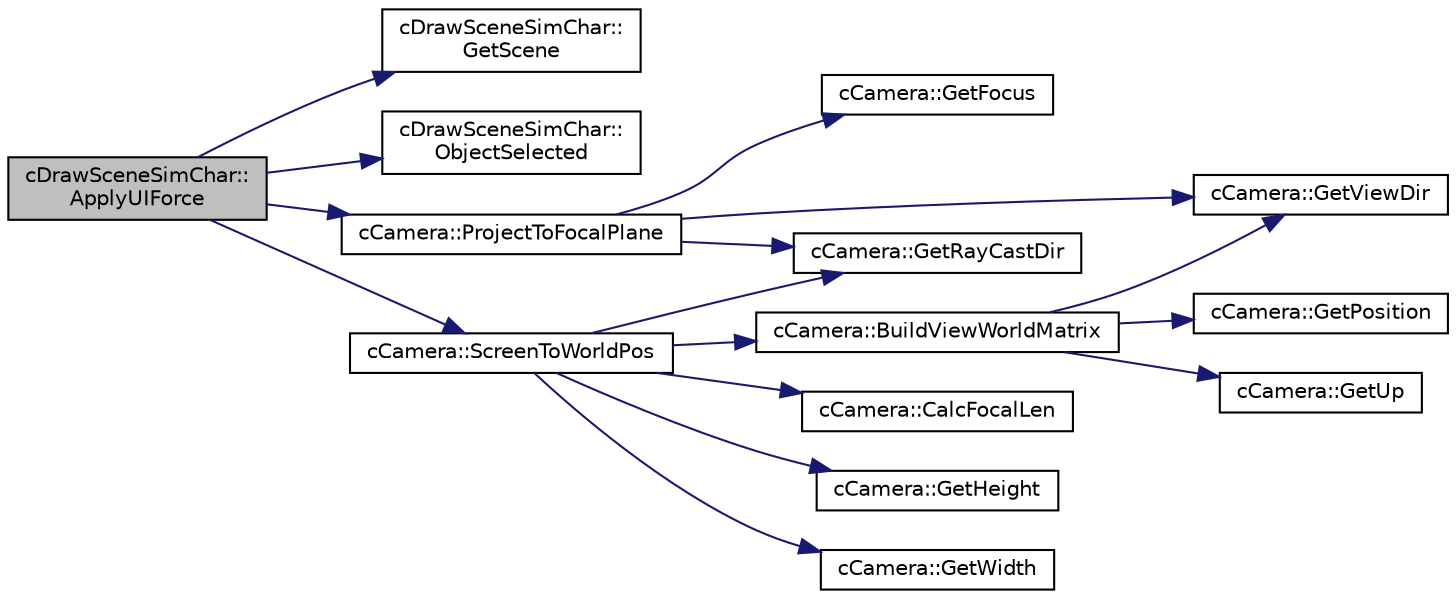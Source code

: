 digraph "cDrawSceneSimChar::ApplyUIForce"
{
 // LATEX_PDF_SIZE
  edge [fontname="Helvetica",fontsize="10",labelfontname="Helvetica",labelfontsize="10"];
  node [fontname="Helvetica",fontsize="10",shape=record];
  rankdir="LR";
  Node1 [label="cDrawSceneSimChar::\lApplyUIForce",height=0.2,width=0.4,color="black", fillcolor="grey75", style="filled", fontcolor="black",tooltip=" "];
  Node1 -> Node2 [color="midnightblue",fontsize="10",style="solid",fontname="Helvetica"];
  Node2 [label="cDrawSceneSimChar::\lGetScene",height=0.2,width=0.4,color="black", fillcolor="white", style="filled",URL="$classc_draw_scene_sim_char.html#ae04276569fbb00407a1341cf23c764ad",tooltip=" "];
  Node1 -> Node3 [color="midnightblue",fontsize="10",style="solid",fontname="Helvetica"];
  Node3 [label="cDrawSceneSimChar::\lObjectSelected",height=0.2,width=0.4,color="black", fillcolor="white", style="filled",URL="$classc_draw_scene_sim_char.html#a4662a000dfafbc5f3a0b23e5f23e62a4",tooltip=" "];
  Node1 -> Node4 [color="midnightblue",fontsize="10",style="solid",fontname="Helvetica"];
  Node4 [label="cCamera::ProjectToFocalPlane",height=0.2,width=0.4,color="black", fillcolor="white", style="filled",URL="$classc_camera.html#a00a325087c3b7487b7d3a421f3e04c0b",tooltip=" "];
  Node4 -> Node5 [color="midnightblue",fontsize="10",style="solid",fontname="Helvetica"];
  Node5 [label="cCamera::GetFocus",height=0.2,width=0.4,color="black", fillcolor="white", style="filled",URL="$classc_camera.html#a0aa751bcd1e56af7c9ce41fd9ee297e1",tooltip=" "];
  Node4 -> Node6 [color="midnightblue",fontsize="10",style="solid",fontname="Helvetica"];
  Node6 [label="cCamera::GetRayCastDir",height=0.2,width=0.4,color="black", fillcolor="white", style="filled",URL="$classc_camera.html#a901f991e36d755b31daae1a0f1c6f5a2",tooltip=" "];
  Node4 -> Node7 [color="midnightblue",fontsize="10",style="solid",fontname="Helvetica"];
  Node7 [label="cCamera::GetViewDir",height=0.2,width=0.4,color="black", fillcolor="white", style="filled",URL="$classc_camera.html#afb9647bf9c336ce8b545bfb5b7ed80ce",tooltip=" "];
  Node1 -> Node8 [color="midnightblue",fontsize="10",style="solid",fontname="Helvetica"];
  Node8 [label="cCamera::ScreenToWorldPos",height=0.2,width=0.4,color="black", fillcolor="white", style="filled",URL="$classc_camera.html#a04d8aafd7a0d5938c7d453d93358f95e",tooltip=" "];
  Node8 -> Node9 [color="midnightblue",fontsize="10",style="solid",fontname="Helvetica"];
  Node9 [label="cCamera::BuildViewWorldMatrix",height=0.2,width=0.4,color="black", fillcolor="white", style="filled",URL="$classc_camera.html#abb1c165a7d29540124f7f6a44237a2a7",tooltip=" "];
  Node9 -> Node10 [color="midnightblue",fontsize="10",style="solid",fontname="Helvetica"];
  Node10 [label="cCamera::GetPosition",height=0.2,width=0.4,color="black", fillcolor="white", style="filled",URL="$classc_camera.html#ae717c0a2129047f1fc0a8860237056ae",tooltip=" "];
  Node9 -> Node11 [color="midnightblue",fontsize="10",style="solid",fontname="Helvetica"];
  Node11 [label="cCamera::GetUp",height=0.2,width=0.4,color="black", fillcolor="white", style="filled",URL="$classc_camera.html#a4354ae3977ba3b516cec0b7be3a3400b",tooltip=" "];
  Node9 -> Node7 [color="midnightblue",fontsize="10",style="solid",fontname="Helvetica"];
  Node8 -> Node12 [color="midnightblue",fontsize="10",style="solid",fontname="Helvetica"];
  Node12 [label="cCamera::CalcFocalLen",height=0.2,width=0.4,color="black", fillcolor="white", style="filled",URL="$classc_camera.html#a33d9028e3969342e0a61d68dc57c8e08",tooltip=" "];
  Node8 -> Node13 [color="midnightblue",fontsize="10",style="solid",fontname="Helvetica"];
  Node13 [label="cCamera::GetHeight",height=0.2,width=0.4,color="black", fillcolor="white", style="filled",URL="$classc_camera.html#aa919c339ff1ddcba1d9e82196674f1a5",tooltip=" "];
  Node8 -> Node6 [color="midnightblue",fontsize="10",style="solid",fontname="Helvetica"];
  Node8 -> Node14 [color="midnightblue",fontsize="10",style="solid",fontname="Helvetica"];
  Node14 [label="cCamera::GetWidth",height=0.2,width=0.4,color="black", fillcolor="white", style="filled",URL="$classc_camera.html#ae7dfa3e815f4ddd27b2cb32203b65f21",tooltip=" "];
}

